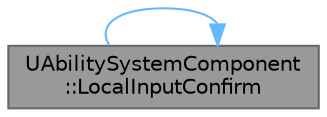 digraph "UAbilitySystemComponent::LocalInputConfirm"
{
 // INTERACTIVE_SVG=YES
 // LATEX_PDF_SIZE
  bgcolor="transparent";
  edge [fontname=Helvetica,fontsize=10,labelfontname=Helvetica,labelfontsize=10];
  node [fontname=Helvetica,fontsize=10,shape=box,height=0.2,width=0.4];
  rankdir="LR";
  Node1 [id="Node000001",label="UAbilitySystemComponent\l::LocalInputConfirm",height=0.2,width=0.4,color="gray40", fillcolor="grey60", style="filled", fontcolor="black",tooltip="Handle confirm/cancel for target actors."];
  Node1 -> Node1 [id="edge1_Node000001_Node000001",color="steelblue1",style="solid",tooltip=" "];
}
